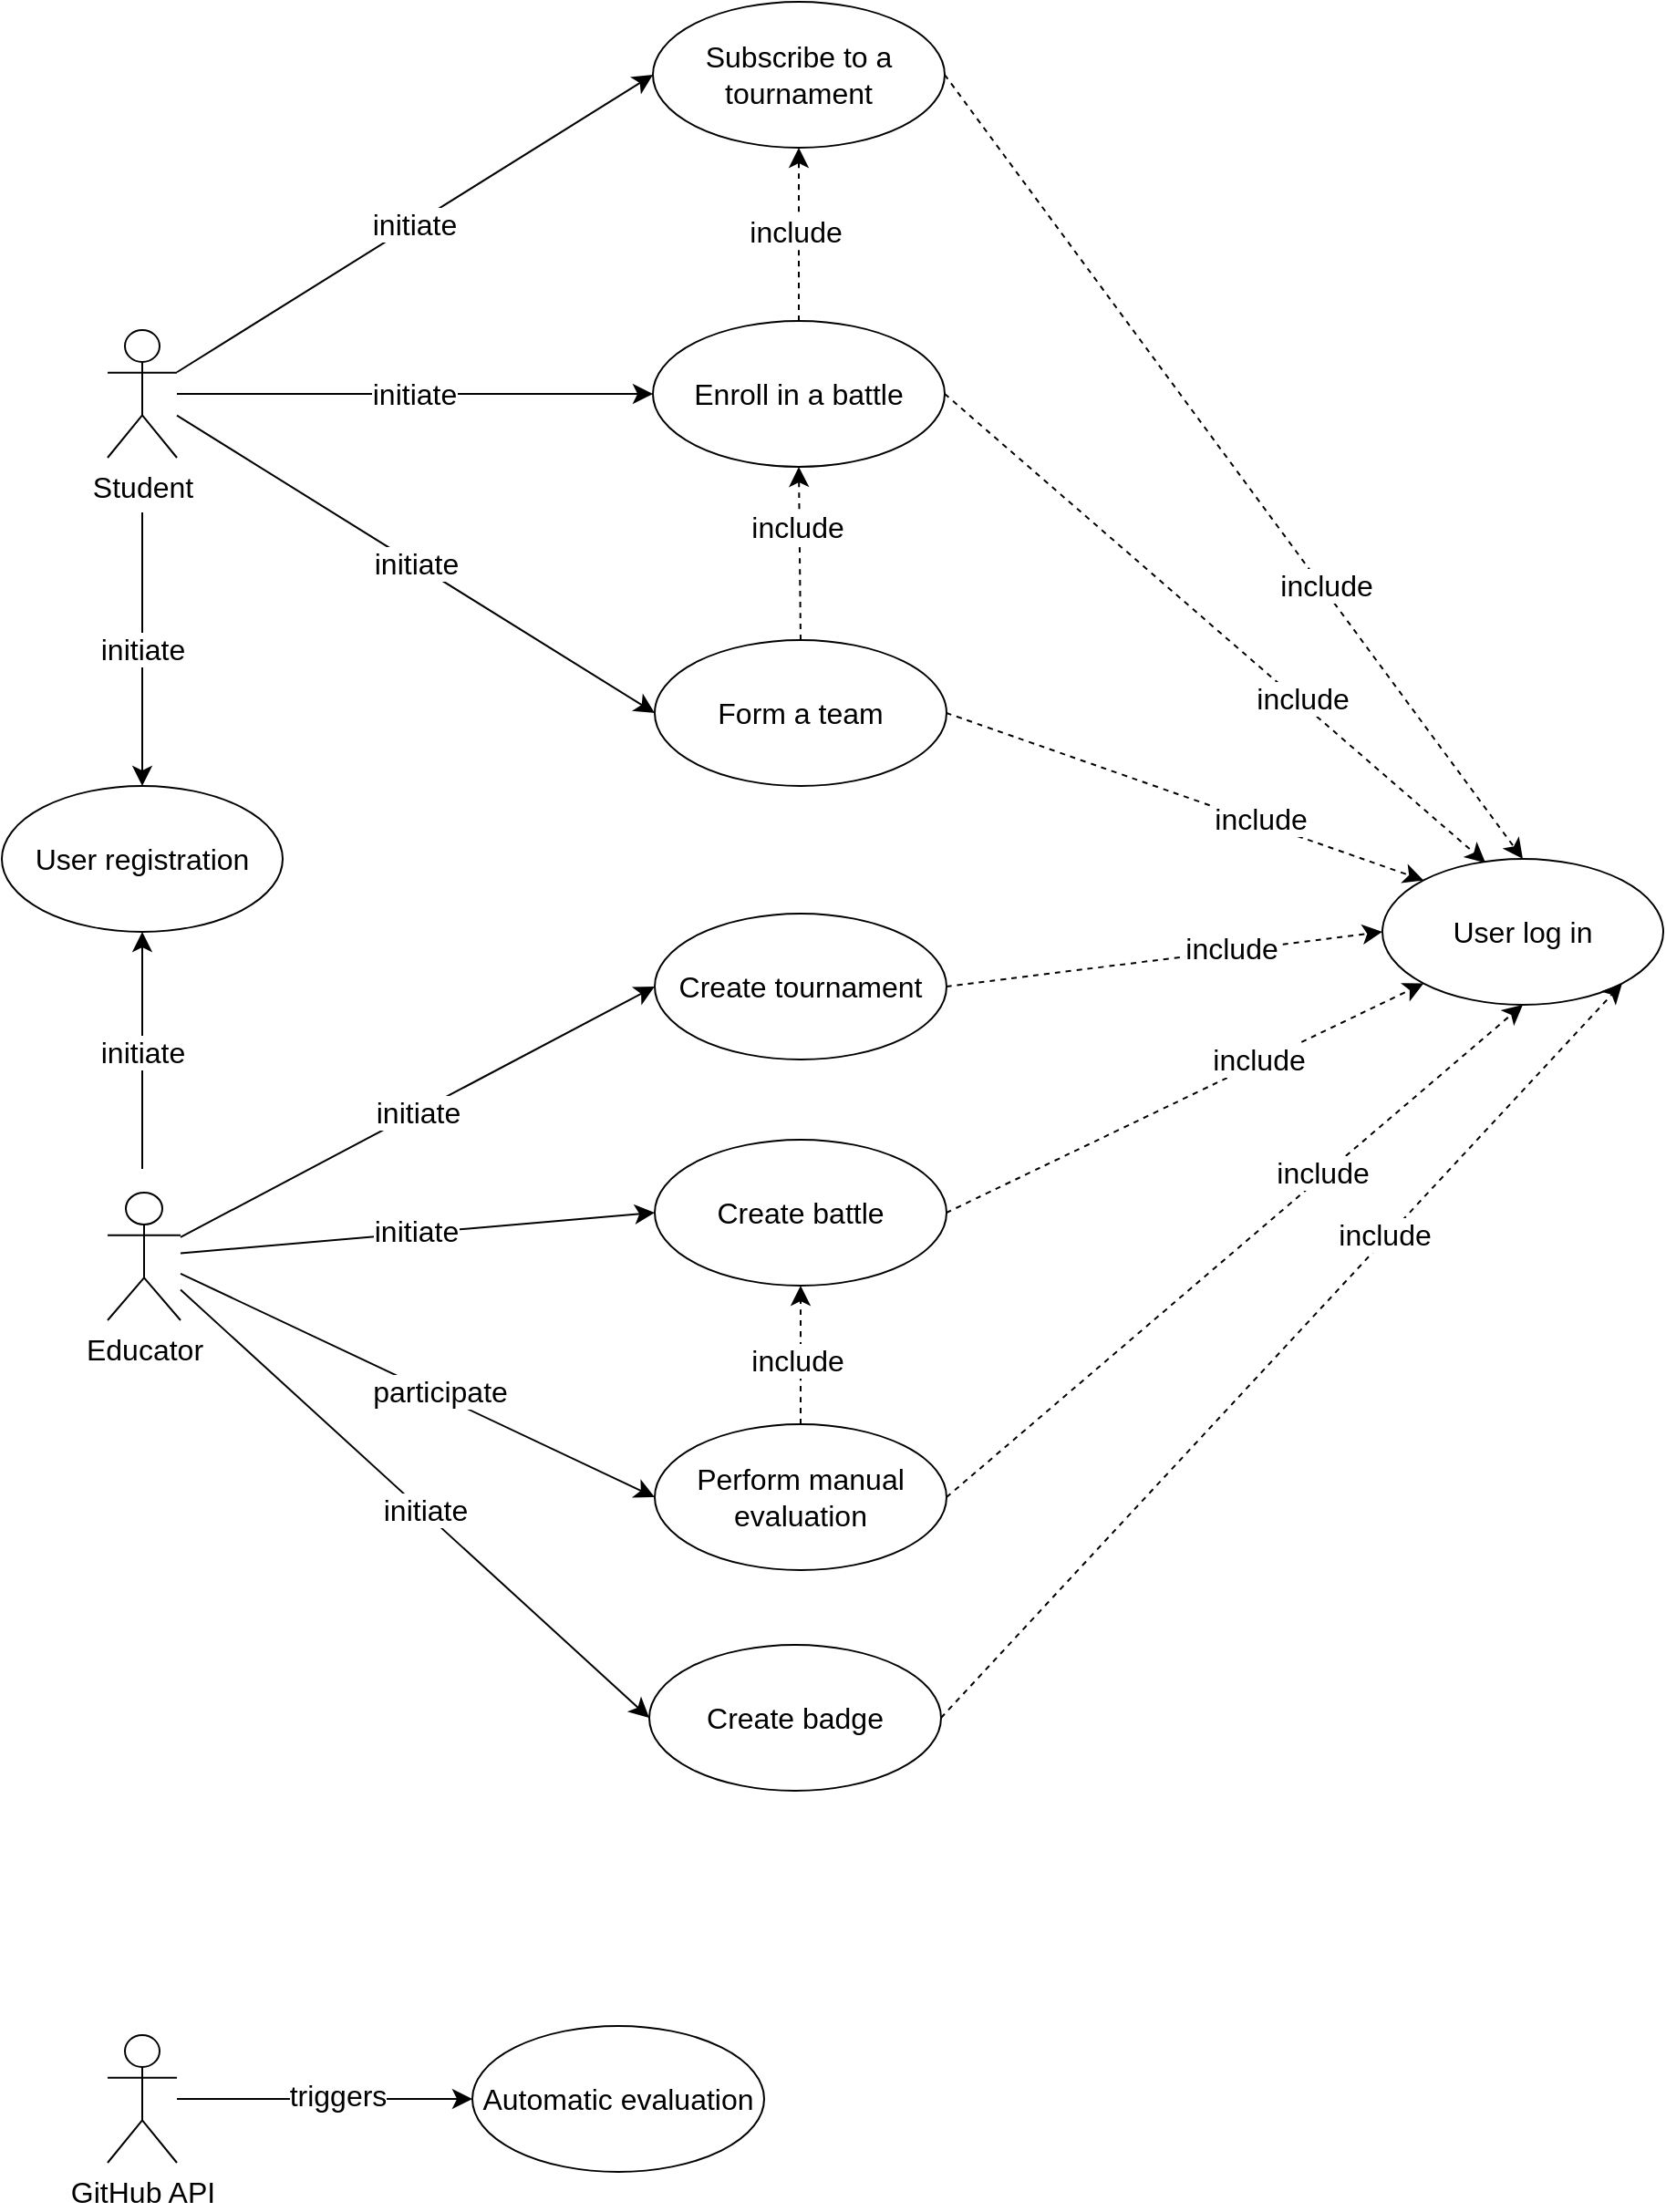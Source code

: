 <mxfile version="22.1.3" type="device">
  <diagram name="use cases" id="QTrtBevLNwhekKJyJ6QH">
    <mxGraphModel dx="1800" dy="1232" grid="1" gridSize="10" guides="1" tooltips="1" connect="1" arrows="1" fold="1" page="0" pageScale="1" pageWidth="827" pageHeight="1169" math="0" shadow="0">
      <root>
        <mxCell id="0" />
        <mxCell id="1" parent="0" />
        <mxCell id="OVoehKr8wcMutG9QnmQF-1" value="Student" style="shape=umlActor;verticalLabelPosition=bottom;verticalAlign=top;html=1;outlineConnect=0;fontSize=16;" vertex="1" parent="1">
          <mxGeometry x="-299" y="-90" width="38" height="70" as="geometry" />
        </mxCell>
        <mxCell id="OVoehKr8wcMutG9QnmQF-2" value="Educator" style="shape=umlActor;verticalLabelPosition=bottom;verticalAlign=top;html=1;outlineConnect=0;fontSize=16;" vertex="1" parent="1">
          <mxGeometry x="-299" y="383" width="40" height="70" as="geometry" />
        </mxCell>
        <mxCell id="OVoehKr8wcMutG9QnmQF-6" value="User registration" style="ellipse;whiteSpace=wrap;html=1;fontSize=16;" vertex="1" parent="1">
          <mxGeometry x="-357" y="160" width="154" height="80" as="geometry" />
        </mxCell>
        <mxCell id="OVoehKr8wcMutG9QnmQF-7" value="User log in" style="ellipse;whiteSpace=wrap;html=1;fontSize=16;" vertex="1" parent="1">
          <mxGeometry x="400" y="200" width="154" height="80" as="geometry" />
        </mxCell>
        <mxCell id="OVoehKr8wcMutG9QnmQF-8" value="Create tournament" style="ellipse;whiteSpace=wrap;html=1;fontSize=16;" vertex="1" parent="1">
          <mxGeometry x="1" y="230" width="160" height="80" as="geometry" />
        </mxCell>
        <mxCell id="OVoehKr8wcMutG9QnmQF-9" value="Create battle" style="ellipse;whiteSpace=wrap;html=1;fontSize=16;" vertex="1" parent="1">
          <mxGeometry x="1" y="354" width="160" height="80" as="geometry" />
        </mxCell>
        <mxCell id="OVoehKr8wcMutG9QnmQF-23" value="p" style="edgeStyle=none;curved=1;rounded=0;orthogonalLoop=1;jettySize=auto;html=1;exitX=0;exitY=0.5;exitDx=0;exitDy=0;fontSize=12;startSize=8;endSize=8;startArrow=classic;startFill=1;endArrow=none;endFill=0;" edge="1" parent="1" source="OVoehKr8wcMutG9QnmQF-10" target="OVoehKr8wcMutG9QnmQF-2">
          <mxGeometry relative="1" as="geometry">
            <mxPoint x="-39" y="553" as="targetPoint" />
          </mxGeometry>
        </mxCell>
        <mxCell id="OVoehKr8wcMutG9QnmQF-40" value="participate" style="edgeLabel;html=1;align=center;verticalAlign=middle;resizable=0;points=[];fontSize=16;" vertex="1" connectable="0" parent="OVoehKr8wcMutG9QnmQF-23">
          <mxGeometry x="-0.082" y="-2" relative="1" as="geometry">
            <mxPoint as="offset" />
          </mxGeometry>
        </mxCell>
        <mxCell id="OVoehKr8wcMutG9QnmQF-10" value="Perform manual evaluation" style="ellipse;whiteSpace=wrap;html=1;fontSize=16;" vertex="1" parent="1">
          <mxGeometry x="1" y="510" width="160" height="80" as="geometry" />
        </mxCell>
        <mxCell id="OVoehKr8wcMutG9QnmQF-11" value="Subscribe to a tournament" style="ellipse;whiteSpace=wrap;html=1;fontSize=16;" vertex="1" parent="1">
          <mxGeometry y="-270" width="160" height="80" as="geometry" />
        </mxCell>
        <mxCell id="OVoehKr8wcMutG9QnmQF-12" value="Enroll in a battle" style="ellipse;whiteSpace=wrap;html=1;fontSize=16;" vertex="1" parent="1">
          <mxGeometry y="-95" width="160" height="80" as="geometry" />
        </mxCell>
        <mxCell id="OVoehKr8wcMutG9QnmQF-13" value="Form a team" style="ellipse;whiteSpace=wrap;html=1;fontSize=16;" vertex="1" parent="1">
          <mxGeometry x="1" y="80" width="160" height="80" as="geometry" />
        </mxCell>
        <mxCell id="OVoehKr8wcMutG9QnmQF-14" value="Create badge" style="ellipse;whiteSpace=wrap;html=1;fontSize=16;" vertex="1" parent="1">
          <mxGeometry x="-2" y="631" width="160" height="80" as="geometry" />
        </mxCell>
        <mxCell id="OVoehKr8wcMutG9QnmQF-16" style="edgeStyle=none;curved=1;rounded=0;orthogonalLoop=1;jettySize=auto;html=1;exitX=0.5;exitY=0;exitDx=0;exitDy=0;fontSize=12;startSize=8;endSize=8;" edge="1" parent="1" source="OVoehKr8wcMutG9QnmQF-6" target="OVoehKr8wcMutG9QnmQF-6">
          <mxGeometry relative="1" as="geometry" />
        </mxCell>
        <mxCell id="OVoehKr8wcMutG9QnmQF-24" style="edgeStyle=none;curved=1;rounded=0;orthogonalLoop=1;jettySize=auto;html=1;exitX=0;exitY=0.5;exitDx=0;exitDy=0;fontSize=12;startSize=8;endSize=8;startArrow=classic;startFill=1;endArrow=none;endFill=0;" edge="1" parent="1" source="OVoehKr8wcMutG9QnmQF-9" target="OVoehKr8wcMutG9QnmQF-2">
          <mxGeometry relative="1" as="geometry">
            <mxPoint x="-39" y="433" as="targetPoint" />
            <mxPoint x="51" y="563" as="sourcePoint" />
          </mxGeometry>
        </mxCell>
        <mxCell id="OVoehKr8wcMutG9QnmQF-41" value="initiate" style="edgeLabel;html=1;align=center;verticalAlign=middle;resizable=0;points=[];fontSize=16;" vertex="1" connectable="0" parent="OVoehKr8wcMutG9QnmQF-24">
          <mxGeometry x="0.01" y="-2" relative="1" as="geometry">
            <mxPoint as="offset" />
          </mxGeometry>
        </mxCell>
        <mxCell id="OVoehKr8wcMutG9QnmQF-25" style="edgeStyle=none;curved=1;rounded=0;orthogonalLoop=1;jettySize=auto;html=1;exitX=0;exitY=0.5;exitDx=0;exitDy=0;fontSize=12;startSize=8;endSize=8;startArrow=classic;startFill=1;endArrow=none;endFill=0;" edge="1" parent="1" source="OVoehKr8wcMutG9QnmQF-8" target="OVoehKr8wcMutG9QnmQF-2">
          <mxGeometry relative="1" as="geometry">
            <mxPoint x="-39" y="313" as="targetPoint" />
            <mxPoint x="51" y="443" as="sourcePoint" />
          </mxGeometry>
        </mxCell>
        <mxCell id="OVoehKr8wcMutG9QnmQF-42" value="initiate" style="edgeLabel;html=1;align=center;verticalAlign=middle;resizable=0;points=[];fontSize=16;" vertex="1" connectable="0" parent="OVoehKr8wcMutG9QnmQF-25">
          <mxGeometry x="0.004" relative="1" as="geometry">
            <mxPoint as="offset" />
          </mxGeometry>
        </mxCell>
        <mxCell id="OVoehKr8wcMutG9QnmQF-34" value="GitHub API" style="shape=umlActor;verticalLabelPosition=bottom;verticalAlign=top;html=1;outlineConnect=0;fontSize=16;" vertex="1" parent="1">
          <mxGeometry x="-299" y="845" width="38" height="70" as="geometry" />
        </mxCell>
        <mxCell id="OVoehKr8wcMutG9QnmQF-35" value="Automatic evaluation" style="ellipse;whiteSpace=wrap;html=1;fontSize=16;" vertex="1" parent="1">
          <mxGeometry x="-99" y="840" width="160" height="80" as="geometry" />
        </mxCell>
        <mxCell id="OVoehKr8wcMutG9QnmQF-39" style="edgeStyle=none;curved=1;rounded=0;orthogonalLoop=1;jettySize=auto;html=1;exitX=0;exitY=0.5;exitDx=0;exitDy=0;fontSize=12;startSize=8;endSize=8;startArrow=classic;startFill=1;endArrow=none;endFill=0;" edge="1" parent="1" source="OVoehKr8wcMutG9QnmQF-14" target="OVoehKr8wcMutG9QnmQF-2">
          <mxGeometry relative="1" as="geometry">
            <mxPoint x="-259" y="533" as="targetPoint" />
            <mxPoint x="41" y="660" as="sourcePoint" />
          </mxGeometry>
        </mxCell>
        <mxCell id="OVoehKr8wcMutG9QnmQF-43" value="initiate" style="edgeLabel;html=1;align=center;verticalAlign=middle;resizable=0;points=[];fontSize=16;" vertex="1" connectable="0" parent="OVoehKr8wcMutG9QnmQF-39">
          <mxGeometry x="-0.034" y="-1" relative="1" as="geometry">
            <mxPoint as="offset" />
          </mxGeometry>
        </mxCell>
        <mxCell id="OVoehKr8wcMutG9QnmQF-45" style="edgeStyle=none;curved=1;rounded=0;orthogonalLoop=1;jettySize=auto;html=1;fontSize=12;startSize=8;endSize=8;startArrow=classic;startFill=1;endArrow=none;endFill=0;" edge="1" parent="1" source="OVoehKr8wcMutG9QnmQF-35" target="OVoehKr8wcMutG9QnmQF-34">
          <mxGeometry relative="1" as="geometry">
            <mxPoint x="-179" y="1001" as="targetPoint" />
            <mxPoint x="-49" y="651" as="sourcePoint" />
          </mxGeometry>
        </mxCell>
        <mxCell id="OVoehKr8wcMutG9QnmQF-46" value="triggers" style="edgeLabel;html=1;align=center;verticalAlign=middle;resizable=0;points=[];fontSize=16;" vertex="1" connectable="0" parent="OVoehKr8wcMutG9QnmQF-45">
          <mxGeometry x="-0.082" y="-2" relative="1" as="geometry">
            <mxPoint as="offset" />
          </mxGeometry>
        </mxCell>
        <mxCell id="OVoehKr8wcMutG9QnmQF-48" style="edgeStyle=none;curved=1;rounded=0;orthogonalLoop=1;jettySize=auto;html=1;exitX=0;exitY=0.5;exitDx=0;exitDy=0;fontSize=12;startSize=8;endSize=8;startArrow=classic;startFill=1;endArrow=none;endFill=0;" edge="1" parent="1" source="OVoehKr8wcMutG9QnmQF-11" target="OVoehKr8wcMutG9QnmQF-1">
          <mxGeometry relative="1" as="geometry">
            <mxPoint x="-100" y="-40" as="targetPoint" />
            <mxPoint x="50" y="250" as="sourcePoint" />
          </mxGeometry>
        </mxCell>
        <mxCell id="OVoehKr8wcMutG9QnmQF-49" value="initiate" style="edgeLabel;html=1;align=center;verticalAlign=middle;resizable=0;points=[];fontSize=16;" vertex="1" connectable="0" parent="OVoehKr8wcMutG9QnmQF-48">
          <mxGeometry x="0.004" relative="1" as="geometry">
            <mxPoint as="offset" />
          </mxGeometry>
        </mxCell>
        <mxCell id="OVoehKr8wcMutG9QnmQF-50" style="edgeStyle=none;curved=1;rounded=0;orthogonalLoop=1;jettySize=auto;html=1;exitX=0;exitY=0.5;exitDx=0;exitDy=0;fontSize=12;startSize=8;endSize=8;startArrow=classic;startFill=1;endArrow=none;endFill=0;" edge="1" parent="1" source="OVoehKr8wcMutG9QnmQF-12" target="OVoehKr8wcMutG9QnmQF-1">
          <mxGeometry relative="1" as="geometry">
            <mxPoint x="-102" y="-17" as="targetPoint" />
            <mxPoint x="10" y="-150" as="sourcePoint" />
          </mxGeometry>
        </mxCell>
        <mxCell id="OVoehKr8wcMutG9QnmQF-51" value="initiate" style="edgeLabel;html=1;align=center;verticalAlign=middle;resizable=0;points=[];fontSize=16;" vertex="1" connectable="0" parent="OVoehKr8wcMutG9QnmQF-50">
          <mxGeometry x="0.004" relative="1" as="geometry">
            <mxPoint as="offset" />
          </mxGeometry>
        </mxCell>
        <mxCell id="OVoehKr8wcMutG9QnmQF-52" style="edgeStyle=none;curved=1;rounded=0;orthogonalLoop=1;jettySize=auto;html=1;exitX=0;exitY=0.5;exitDx=0;exitDy=0;fontSize=12;startSize=8;endSize=8;startArrow=classic;startFill=1;endArrow=none;endFill=0;" edge="1" parent="1" source="OVoehKr8wcMutG9QnmQF-13" target="OVoehKr8wcMutG9QnmQF-1">
          <mxGeometry relative="1" as="geometry">
            <mxPoint x="-92" y="-7" as="targetPoint" />
            <mxPoint x="20" y="-140" as="sourcePoint" />
          </mxGeometry>
        </mxCell>
        <mxCell id="OVoehKr8wcMutG9QnmQF-53" value="initiate" style="edgeLabel;html=1;align=center;verticalAlign=middle;resizable=0;points=[];fontSize=16;" vertex="1" connectable="0" parent="OVoehKr8wcMutG9QnmQF-52">
          <mxGeometry x="0.004" relative="1" as="geometry">
            <mxPoint as="offset" />
          </mxGeometry>
        </mxCell>
        <mxCell id="OVoehKr8wcMutG9QnmQF-70" style="edgeStyle=none;curved=1;rounded=0;orthogonalLoop=1;jettySize=auto;html=1;exitX=1;exitY=0.5;exitDx=0;exitDy=0;fontSize=12;startSize=8;endSize=8;dashed=1;entryX=0.5;entryY=0;entryDx=0;entryDy=0;" edge="1" parent="1" source="OVoehKr8wcMutG9QnmQF-11" target="OVoehKr8wcMutG9QnmQF-7">
          <mxGeometry relative="1" as="geometry">
            <mxPoint x="664" y="250" as="sourcePoint" />
            <mxPoint x="770" y="250" as="targetPoint" />
          </mxGeometry>
        </mxCell>
        <mxCell id="OVoehKr8wcMutG9QnmQF-71" value="include" style="edgeLabel;html=1;align=center;verticalAlign=middle;resizable=0;points=[];fontSize=16;" vertex="1" connectable="0" parent="OVoehKr8wcMutG9QnmQF-70">
          <mxGeometry x="0.309" y="2" relative="1" as="geometry">
            <mxPoint as="offset" />
          </mxGeometry>
        </mxCell>
        <mxCell id="OVoehKr8wcMutG9QnmQF-72" style="edgeStyle=none;curved=1;rounded=0;orthogonalLoop=1;jettySize=auto;html=1;exitX=1;exitY=0.5;exitDx=0;exitDy=0;fontSize=12;startSize=8;endSize=8;dashed=1;entryX=0.367;entryY=0.026;entryDx=0;entryDy=0;entryPerimeter=0;" edge="1" parent="1" source="OVoehKr8wcMutG9QnmQF-12" target="OVoehKr8wcMutG9QnmQF-7">
          <mxGeometry relative="1" as="geometry">
            <mxPoint x="170" y="-150" as="sourcePoint" />
            <mxPoint x="510" y="250" as="targetPoint" />
          </mxGeometry>
        </mxCell>
        <mxCell id="OVoehKr8wcMutG9QnmQF-73" value="include" style="edgeLabel;html=1;align=center;verticalAlign=middle;resizable=0;points=[];fontSize=16;" vertex="1" connectable="0" parent="OVoehKr8wcMutG9QnmQF-72">
          <mxGeometry x="0.309" y="2" relative="1" as="geometry">
            <mxPoint as="offset" />
          </mxGeometry>
        </mxCell>
        <mxCell id="OVoehKr8wcMutG9QnmQF-74" style="edgeStyle=none;curved=1;rounded=0;orthogonalLoop=1;jettySize=auto;html=1;exitX=1;exitY=0.5;exitDx=0;exitDy=0;fontSize=12;startSize=8;endSize=8;dashed=1;entryX=0;entryY=0;entryDx=0;entryDy=0;" edge="1" parent="1" source="OVoehKr8wcMutG9QnmQF-13" target="OVoehKr8wcMutG9QnmQF-7">
          <mxGeometry relative="1" as="geometry">
            <mxPoint x="180" y="-140" as="sourcePoint" />
            <mxPoint x="520" y="260" as="targetPoint" />
          </mxGeometry>
        </mxCell>
        <mxCell id="OVoehKr8wcMutG9QnmQF-75" value="include" style="edgeLabel;html=1;align=center;verticalAlign=middle;resizable=0;points=[];fontSize=16;" vertex="1" connectable="0" parent="OVoehKr8wcMutG9QnmQF-74">
          <mxGeometry x="0.309" y="2" relative="1" as="geometry">
            <mxPoint as="offset" />
          </mxGeometry>
        </mxCell>
        <mxCell id="OVoehKr8wcMutG9QnmQF-76" style="edgeStyle=none;curved=1;rounded=0;orthogonalLoop=1;jettySize=auto;html=1;exitX=0.5;exitY=0;exitDx=0;exitDy=0;fontSize=12;startSize=8;endSize=8;dashed=1;entryX=0.5;entryY=1;entryDx=0;entryDy=0;" edge="1" parent="1" source="OVoehKr8wcMutG9QnmQF-12" target="OVoehKr8wcMutG9QnmQF-11">
          <mxGeometry relative="1" as="geometry">
            <mxPoint x="190" y="-130" as="sourcePoint" />
            <mxPoint x="130" y="-120" as="targetPoint" />
          </mxGeometry>
        </mxCell>
        <mxCell id="OVoehKr8wcMutG9QnmQF-77" value="include" style="edgeLabel;html=1;align=center;verticalAlign=middle;resizable=0;points=[];fontSize=16;" vertex="1" connectable="0" parent="OVoehKr8wcMutG9QnmQF-76">
          <mxGeometry x="0.309" y="2" relative="1" as="geometry">
            <mxPoint y="13" as="offset" />
          </mxGeometry>
        </mxCell>
        <mxCell id="OVoehKr8wcMutG9QnmQF-78" style="edgeStyle=none;curved=1;rounded=0;orthogonalLoop=1;jettySize=auto;html=1;exitX=0.5;exitY=0;exitDx=0;exitDy=0;fontSize=12;startSize=8;endSize=8;dashed=1;entryX=0.5;entryY=1;entryDx=0;entryDy=0;" edge="1" parent="1" source="OVoehKr8wcMutG9QnmQF-13" target="OVoehKr8wcMutG9QnmQF-12">
          <mxGeometry relative="1" as="geometry">
            <mxPoint x="200" y="-120" as="sourcePoint" />
            <mxPoint x="540" y="280" as="targetPoint" />
          </mxGeometry>
        </mxCell>
        <mxCell id="OVoehKr8wcMutG9QnmQF-79" value="include" style="edgeLabel;html=1;align=center;verticalAlign=middle;resizable=0;points=[];fontSize=16;" vertex="1" connectable="0" parent="OVoehKr8wcMutG9QnmQF-78">
          <mxGeometry x="0.309" y="2" relative="1" as="geometry">
            <mxPoint as="offset" />
          </mxGeometry>
        </mxCell>
        <mxCell id="OVoehKr8wcMutG9QnmQF-83" style="edgeStyle=none;curved=1;rounded=0;orthogonalLoop=1;jettySize=auto;html=1;fontSize=12;startSize=8;endSize=8;dashed=1;entryX=0.5;entryY=1;entryDx=0;entryDy=0;" edge="1" parent="1" source="OVoehKr8wcMutG9QnmQF-10" target="OVoehKr8wcMutG9QnmQF-9">
          <mxGeometry relative="1" as="geometry">
            <mxPoint x="250" y="310" as="sourcePoint" />
            <mxPoint x="560" y="240" as="targetPoint" />
          </mxGeometry>
        </mxCell>
        <mxCell id="OVoehKr8wcMutG9QnmQF-84" value="include" style="edgeLabel;html=1;align=center;verticalAlign=middle;resizable=0;points=[];fontSize=16;" vertex="1" connectable="0" parent="OVoehKr8wcMutG9QnmQF-83">
          <mxGeometry x="0.309" y="2" relative="1" as="geometry">
            <mxPoint y="14" as="offset" />
          </mxGeometry>
        </mxCell>
        <mxCell id="OVoehKr8wcMutG9QnmQF-85" style="edgeStyle=none;curved=1;rounded=0;orthogonalLoop=1;jettySize=auto;html=1;exitX=1;exitY=0.5;exitDx=0;exitDy=0;fontSize=12;startSize=8;endSize=8;dashed=1;entryX=0;entryY=0.5;entryDx=0;entryDy=0;" edge="1" parent="1" source="OVoehKr8wcMutG9QnmQF-8" target="OVoehKr8wcMutG9QnmQF-7">
          <mxGeometry relative="1" as="geometry">
            <mxPoint x="171" y="130" as="sourcePoint" />
            <mxPoint x="510" y="250" as="targetPoint" />
          </mxGeometry>
        </mxCell>
        <mxCell id="OVoehKr8wcMutG9QnmQF-86" value="include" style="edgeLabel;html=1;align=center;verticalAlign=middle;resizable=0;points=[];fontSize=16;" vertex="1" connectable="0" parent="OVoehKr8wcMutG9QnmQF-85">
          <mxGeometry x="0.309" y="2" relative="1" as="geometry">
            <mxPoint as="offset" />
          </mxGeometry>
        </mxCell>
        <mxCell id="OVoehKr8wcMutG9QnmQF-87" style="edgeStyle=none;curved=1;rounded=0;orthogonalLoop=1;jettySize=auto;html=1;exitX=1;exitY=0.5;exitDx=0;exitDy=0;fontSize=12;startSize=8;endSize=8;dashed=1;entryX=0;entryY=1;entryDx=0;entryDy=0;" edge="1" parent="1" source="OVoehKr8wcMutG9QnmQF-9" target="OVoehKr8wcMutG9QnmQF-7">
          <mxGeometry relative="1" as="geometry">
            <mxPoint x="171" y="280" as="sourcePoint" />
            <mxPoint x="510" y="250" as="targetPoint" />
          </mxGeometry>
        </mxCell>
        <mxCell id="OVoehKr8wcMutG9QnmQF-88" value="include" style="edgeLabel;html=1;align=center;verticalAlign=middle;resizable=0;points=[];fontSize=16;" vertex="1" connectable="0" parent="OVoehKr8wcMutG9QnmQF-87">
          <mxGeometry x="0.309" y="2" relative="1" as="geometry">
            <mxPoint as="offset" />
          </mxGeometry>
        </mxCell>
        <mxCell id="OVoehKr8wcMutG9QnmQF-89" style="edgeStyle=none;curved=1;rounded=0;orthogonalLoop=1;jettySize=auto;html=1;exitX=1;exitY=0.5;exitDx=0;exitDy=0;fontSize=12;startSize=8;endSize=8;dashed=1;entryX=0.5;entryY=1;entryDx=0;entryDy=0;" edge="1" parent="1" source="OVoehKr8wcMutG9QnmQF-10" target="OVoehKr8wcMutG9QnmQF-7">
          <mxGeometry relative="1" as="geometry">
            <mxPoint x="181" y="290" as="sourcePoint" />
            <mxPoint x="520" y="260" as="targetPoint" />
          </mxGeometry>
        </mxCell>
        <mxCell id="OVoehKr8wcMutG9QnmQF-90" value="include" style="edgeLabel;html=1;align=center;verticalAlign=middle;resizable=0;points=[];fontSize=16;" vertex="1" connectable="0" parent="OVoehKr8wcMutG9QnmQF-89">
          <mxGeometry x="0.309" y="2" relative="1" as="geometry">
            <mxPoint as="offset" />
          </mxGeometry>
        </mxCell>
        <mxCell id="OVoehKr8wcMutG9QnmQF-91" style="edgeStyle=none;curved=1;rounded=0;orthogonalLoop=1;jettySize=auto;html=1;exitX=1;exitY=0.5;exitDx=0;exitDy=0;fontSize=12;startSize=8;endSize=8;dashed=1;entryX=1;entryY=1;entryDx=0;entryDy=0;" edge="1" parent="1" source="OVoehKr8wcMutG9QnmQF-14" target="OVoehKr8wcMutG9QnmQF-7">
          <mxGeometry relative="1" as="geometry">
            <mxPoint x="191" y="300" as="sourcePoint" />
            <mxPoint x="530" y="270" as="targetPoint" />
          </mxGeometry>
        </mxCell>
        <mxCell id="OVoehKr8wcMutG9QnmQF-92" value="include" style="edgeLabel;html=1;align=center;verticalAlign=middle;resizable=0;points=[];fontSize=16;" vertex="1" connectable="0" parent="OVoehKr8wcMutG9QnmQF-91">
          <mxGeometry x="0.309" y="2" relative="1" as="geometry">
            <mxPoint as="offset" />
          </mxGeometry>
        </mxCell>
        <mxCell id="OVoehKr8wcMutG9QnmQF-94" style="edgeStyle=none;curved=1;rounded=0;orthogonalLoop=1;jettySize=auto;html=1;exitX=0.5;exitY=1;exitDx=0;exitDy=0;fontSize=12;startSize=8;endSize=8;startArrow=classic;startFill=1;endArrow=none;endFill=0;" edge="1" parent="1" source="OVoehKr8wcMutG9QnmQF-6">
          <mxGeometry relative="1" as="geometry">
            <mxPoint x="-280" y="370" as="targetPoint" />
            <mxPoint x="11" y="280" as="sourcePoint" />
          </mxGeometry>
        </mxCell>
        <mxCell id="OVoehKr8wcMutG9QnmQF-95" value="initiate" style="edgeLabel;html=1;align=center;verticalAlign=middle;resizable=0;points=[];fontSize=16;" vertex="1" connectable="0" parent="OVoehKr8wcMutG9QnmQF-94">
          <mxGeometry x="0.004" relative="1" as="geometry">
            <mxPoint as="offset" />
          </mxGeometry>
        </mxCell>
        <mxCell id="OVoehKr8wcMutG9QnmQF-96" style="edgeStyle=none;curved=1;rounded=0;orthogonalLoop=1;jettySize=auto;html=1;exitX=0.5;exitY=0;exitDx=0;exitDy=0;fontSize=12;startSize=8;endSize=8;startArrow=classic;startFill=1;endArrow=none;endFill=0;" edge="1" parent="1" source="OVoehKr8wcMutG9QnmQF-6">
          <mxGeometry relative="1" as="geometry">
            <mxPoint x="-280" y="10" as="targetPoint" />
            <mxPoint x="21" y="290" as="sourcePoint" />
          </mxGeometry>
        </mxCell>
        <mxCell id="OVoehKr8wcMutG9QnmQF-97" value="initiate" style="edgeLabel;html=1;align=center;verticalAlign=middle;resizable=0;points=[];fontSize=16;" vertex="1" connectable="0" parent="OVoehKr8wcMutG9QnmQF-96">
          <mxGeometry x="0.004" relative="1" as="geometry">
            <mxPoint as="offset" />
          </mxGeometry>
        </mxCell>
      </root>
    </mxGraphModel>
  </diagram>
</mxfile>
